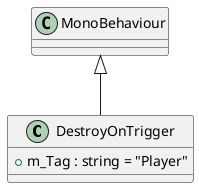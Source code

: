 @startuml
class DestroyOnTrigger {
    + m_Tag : string = "Player"
}
MonoBehaviour <|-- DestroyOnTrigger
@enduml
